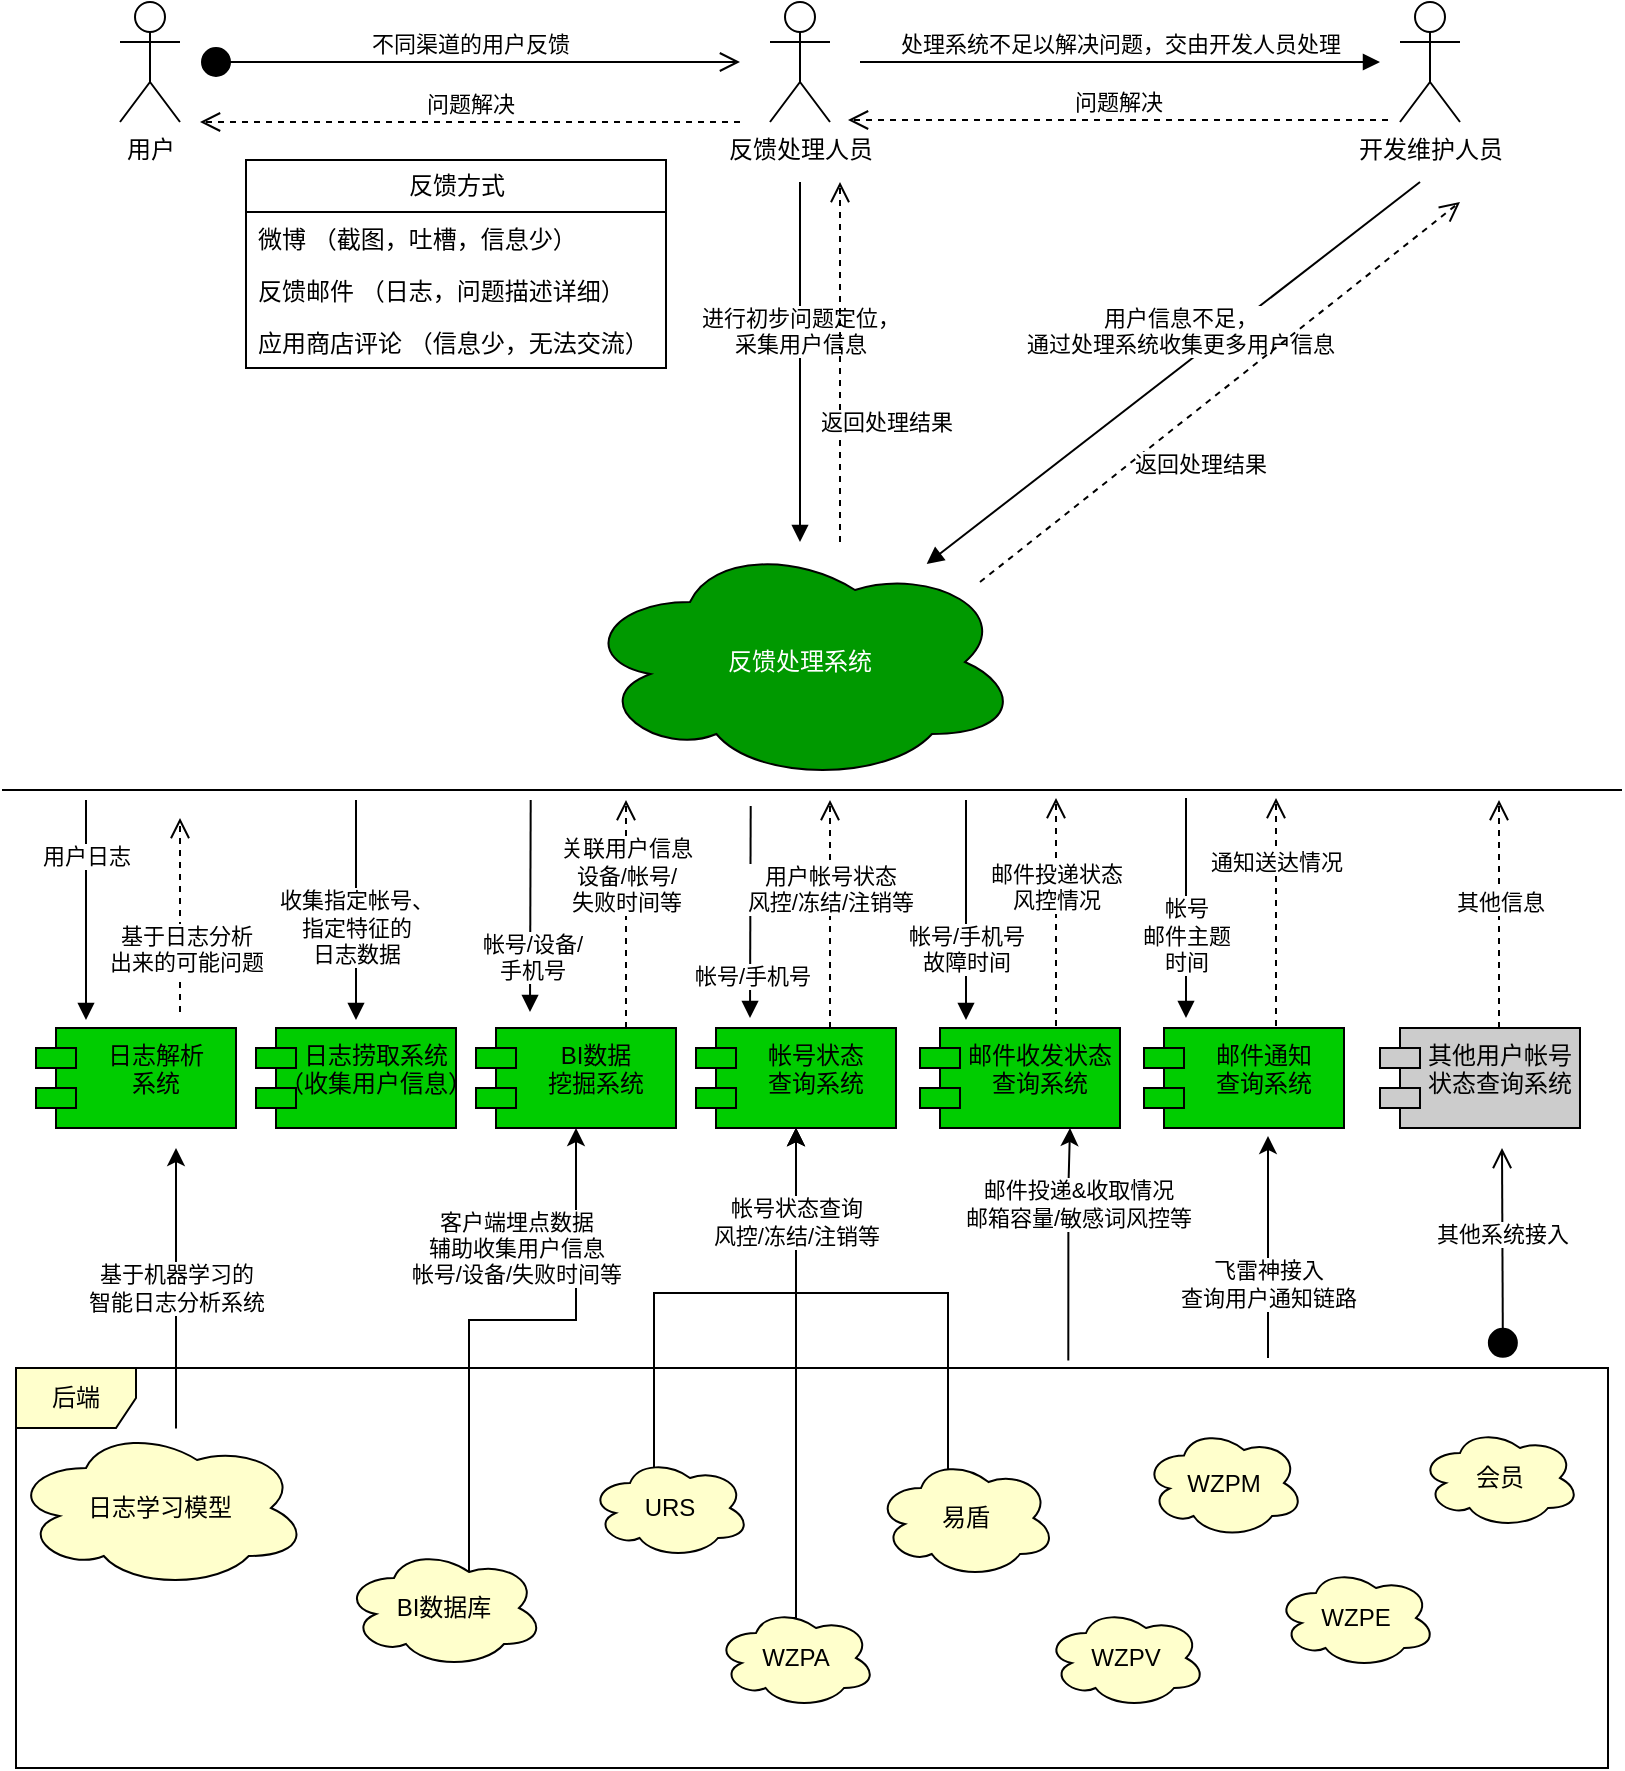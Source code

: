 <mxfile version="20.8.13" type="github">
  <diagram name="第 1 页" id="ruXOiJjdGdF3Hx12QbZb">
    <mxGraphModel dx="1314" dy="793" grid="1" gridSize="10" guides="1" tooltips="1" connect="1" arrows="1" fold="1" page="1" pageScale="1" pageWidth="827" pageHeight="1169" math="0" shadow="0">
      <root>
        <mxCell id="0" />
        <mxCell id="1" parent="0" />
        <mxCell id="ALxXaVIujOZm-B5D7-fG-77" value="后端" style="shape=umlFrame;whiteSpace=wrap;html=1;fontColor=#000000;fillColor=#FFFFCC;" vertex="1" parent="1">
          <mxGeometry x="15" y="724" width="796" height="200" as="geometry" />
        </mxCell>
        <mxCell id="ALxXaVIujOZm-B5D7-fG-1" value="用户" style="shape=umlActor;verticalLabelPosition=bottom;verticalAlign=top;html=1;" vertex="1" parent="1">
          <mxGeometry x="67" y="41" width="30" height="60" as="geometry" />
        </mxCell>
        <mxCell id="ALxXaVIujOZm-B5D7-fG-2" value="反馈处理系统" style="ellipse;shape=cloud;whiteSpace=wrap;html=1;align=center;fillColor=#009900;fontColor=#FFFFFF;" vertex="1" parent="1">
          <mxGeometry x="297" y="311" width="220" height="120" as="geometry" />
        </mxCell>
        <mxCell id="ALxXaVIujOZm-B5D7-fG-4" value="开发维护人员" style="shape=umlActor;verticalLabelPosition=bottom;verticalAlign=top;html=1;" vertex="1" parent="1">
          <mxGeometry x="707" y="41" width="30" height="60" as="geometry" />
        </mxCell>
        <mxCell id="ALxXaVIujOZm-B5D7-fG-11" value="反馈处理人员" style="shape=umlActor;verticalLabelPosition=bottom;verticalAlign=top;html=1;" vertex="1" parent="1">
          <mxGeometry x="392" y="41" width="30" height="60" as="geometry" />
        </mxCell>
        <mxCell id="ALxXaVIujOZm-B5D7-fG-12" value="不同渠道的用户反馈" style="html=1;verticalAlign=bottom;startArrow=circle;startFill=1;endArrow=open;startSize=6;endSize=8;rounded=0;" edge="1" parent="1">
          <mxGeometry width="80" relative="1" as="geometry">
            <mxPoint x="107" y="71" as="sourcePoint" />
            <mxPoint x="377" y="71" as="targetPoint" />
          </mxGeometry>
        </mxCell>
        <mxCell id="ALxXaVIujOZm-B5D7-fG-13" value="进行初步问题定位，&lt;br&gt;采集用户信息" style="html=1;verticalAlign=bottom;endArrow=block;rounded=0;" edge="1" parent="1" target="ALxXaVIujOZm-B5D7-fG-2">
          <mxGeometry width="80" relative="1" as="geometry">
            <mxPoint x="407" y="131" as="sourcePoint" />
            <mxPoint x="467" y="151" as="targetPoint" />
            <mxPoint as="offset" />
          </mxGeometry>
        </mxCell>
        <mxCell id="ALxXaVIujOZm-B5D7-fG-15" value="返回处理结果" style="html=1;verticalAlign=bottom;endArrow=open;dashed=1;endSize=8;rounded=0;" edge="1" parent="1">
          <mxGeometry x="-0.433" y="-23" relative="1" as="geometry">
            <mxPoint x="427" y="311" as="sourcePoint" />
            <mxPoint x="427" y="131" as="targetPoint" />
            <Array as="points">
              <mxPoint x="427" y="281" />
              <mxPoint x="427" y="221" />
            </Array>
            <mxPoint as="offset" />
          </mxGeometry>
        </mxCell>
        <mxCell id="ALxXaVIujOZm-B5D7-fG-16" value="问题解决" style="html=1;verticalAlign=bottom;endArrow=open;dashed=1;endSize=8;rounded=0;" edge="1" parent="1">
          <mxGeometry relative="1" as="geometry">
            <mxPoint x="377" y="101" as="sourcePoint" />
            <mxPoint x="107" y="101" as="targetPoint" />
          </mxGeometry>
        </mxCell>
        <mxCell id="ALxXaVIujOZm-B5D7-fG-17" value="问题解决" style="html=1;verticalAlign=bottom;endArrow=open;dashed=1;endSize=8;rounded=0;" edge="1" parent="1">
          <mxGeometry relative="1" as="geometry">
            <mxPoint x="701" y="100" as="sourcePoint" />
            <mxPoint x="431" y="100" as="targetPoint" />
          </mxGeometry>
        </mxCell>
        <mxCell id="ALxXaVIujOZm-B5D7-fG-20" value="处理系统不足以解决问题，交由开发人员处理" style="html=1;verticalAlign=bottom;endArrow=block;rounded=0;" edge="1" parent="1">
          <mxGeometry width="80" relative="1" as="geometry">
            <mxPoint x="437" y="71" as="sourcePoint" />
            <mxPoint x="697" y="71" as="targetPoint" />
          </mxGeometry>
        </mxCell>
        <mxCell id="ALxXaVIujOZm-B5D7-fG-22" value="用户信息不足，&lt;br&gt;通过处理系统收集更多用户信息" style="html=1;verticalAlign=bottom;endArrow=block;rounded=0;" edge="1" parent="1" target="ALxXaVIujOZm-B5D7-fG-2">
          <mxGeometry x="-0.038" y="-2" width="80" relative="1" as="geometry">
            <mxPoint x="717" y="131" as="sourcePoint" />
            <mxPoint x="797" y="141" as="targetPoint" />
            <mxPoint as="offset" />
          </mxGeometry>
        </mxCell>
        <mxCell id="ALxXaVIujOZm-B5D7-fG-24" value="返回处理结果" style="html=1;verticalAlign=bottom;endArrow=open;dashed=1;endSize=8;rounded=0;" edge="1" parent="1">
          <mxGeometry x="-0.234" y="-29" relative="1" as="geometry">
            <mxPoint x="497" y="331" as="sourcePoint" />
            <mxPoint x="737" y="141" as="targetPoint" />
            <mxPoint as="offset" />
          </mxGeometry>
        </mxCell>
        <mxCell id="ALxXaVIujOZm-B5D7-fG-29" value="" style="line;strokeWidth=1;fillColor=none;align=left;verticalAlign=middle;spacingTop=-1;spacingLeft=3;spacingRight=3;rotatable=0;labelPosition=right;points=[];portConstraint=eastwest;strokeColor=inherit;" vertex="1" parent="1">
          <mxGeometry x="8" y="431" width="810" height="8" as="geometry" />
        </mxCell>
        <mxCell id="ALxXaVIujOZm-B5D7-fG-31" value="日志解析&#xa;系统" style="shape=module;align=left;spacingLeft=20;align=center;verticalAlign=top;fillColor=#00CC00;" vertex="1" parent="1">
          <mxGeometry x="25" y="554" width="100" height="50" as="geometry" />
        </mxCell>
        <mxCell id="ALxXaVIujOZm-B5D7-fG-32" value="日志捞取系统&#xa;（收集用户信息）" style="shape=module;align=left;spacingLeft=20;align=center;verticalAlign=top;fillColor=#00CC00;" vertex="1" parent="1">
          <mxGeometry x="135" y="554" width="100" height="50" as="geometry" />
        </mxCell>
        <mxCell id="ALxXaVIujOZm-B5D7-fG-33" value="BI数据&#xa;挖掘系统" style="shape=module;align=left;spacingLeft=20;align=center;verticalAlign=top;fillColor=#00CC00;" vertex="1" parent="1">
          <mxGeometry x="245" y="554" width="100" height="50" as="geometry" />
        </mxCell>
        <mxCell id="ALxXaVIujOZm-B5D7-fG-34" value="帐号状态&#xa;查询系统" style="shape=module;align=left;spacingLeft=20;align=center;verticalAlign=top;fillColor=#00CC00;" vertex="1" parent="1">
          <mxGeometry x="355" y="554" width="100" height="50" as="geometry" />
        </mxCell>
        <mxCell id="ALxXaVIujOZm-B5D7-fG-35" value="邮件收发状态&#xa;查询系统" style="shape=module;align=left;spacingLeft=20;align=center;verticalAlign=top;fillColor=#00CC00;" vertex="1" parent="1">
          <mxGeometry x="467" y="554" width="100" height="50" as="geometry" />
        </mxCell>
        <mxCell id="ALxXaVIujOZm-B5D7-fG-36" value="邮件通知&#xa;查询系统" style="shape=module;align=left;spacingLeft=20;align=center;verticalAlign=top;fillColor=#00CC00;" vertex="1" parent="1">
          <mxGeometry x="579" y="554" width="100" height="50" as="geometry" />
        </mxCell>
        <mxCell id="ALxXaVIujOZm-B5D7-fG-37" value="其他用户帐号&#xa;状态查询系统" style="shape=module;align=left;spacingLeft=20;align=center;verticalAlign=top;fillColor=#CCCCCC;" vertex="1" parent="1">
          <mxGeometry x="697" y="554" width="100" height="50" as="geometry" />
        </mxCell>
        <mxCell id="ALxXaVIujOZm-B5D7-fG-43" value="反馈方式" style="swimlane;fontStyle=0;childLayout=stackLayout;horizontal=1;startSize=26;fillColor=none;horizontalStack=0;resizeParent=1;resizeParentMax=0;resizeLast=0;collapsible=1;marginBottom=0;html=1;fontColor=#000000;" vertex="1" parent="1">
          <mxGeometry x="130" y="120" width="210" height="104" as="geometry">
            <mxRectangle x="40" y="130" width="90" height="30" as="alternateBounds" />
          </mxGeometry>
        </mxCell>
        <mxCell id="ALxXaVIujOZm-B5D7-fG-44" value="微博 （截图，吐槽，信息少）" style="text;strokeColor=none;fillColor=none;align=left;verticalAlign=top;spacingLeft=4;spacingRight=4;overflow=hidden;rotatable=0;points=[[0,0.5],[1,0.5]];portConstraint=eastwest;whiteSpace=wrap;html=1;fontColor=#000000;" vertex="1" parent="ALxXaVIujOZm-B5D7-fG-43">
          <mxGeometry y="26" width="210" height="26" as="geometry" />
        </mxCell>
        <mxCell id="ALxXaVIujOZm-B5D7-fG-45" value="反馈邮件 （日志，问题描述详细）" style="text;strokeColor=none;fillColor=none;align=left;verticalAlign=top;spacingLeft=4;spacingRight=4;overflow=hidden;rotatable=0;points=[[0,0.5],[1,0.5]];portConstraint=eastwest;whiteSpace=wrap;html=1;fontColor=#000000;" vertex="1" parent="ALxXaVIujOZm-B5D7-fG-43">
          <mxGeometry y="52" width="210" height="26" as="geometry" />
        </mxCell>
        <mxCell id="ALxXaVIujOZm-B5D7-fG-46" value="应用商店评论 （信息少，无法交流）" style="text;strokeColor=none;fillColor=none;align=left;verticalAlign=top;spacingLeft=4;spacingRight=4;overflow=hidden;rotatable=0;points=[[0,0.5],[1,0.5]];portConstraint=eastwest;whiteSpace=wrap;html=1;fontColor=#000000;" vertex="1" parent="ALxXaVIujOZm-B5D7-fG-43">
          <mxGeometry y="78" width="210" height="26" as="geometry" />
        </mxCell>
        <mxCell id="ALxXaVIujOZm-B5D7-fG-68" value="客户端埋点数据&lt;br&gt;辅助收集用户信息&lt;br&gt;帐号/设备/失败时间等" style="edgeStyle=orthogonalEdgeStyle;rounded=0;orthogonalLoop=1;jettySize=auto;html=1;exitX=0.625;exitY=0.2;exitDx=0;exitDy=0;exitPerimeter=0;entryX=0.5;entryY=1;entryDx=0;entryDy=0;fontColor=#000000;" edge="1" parent="1" source="ALxXaVIujOZm-B5D7-fG-53" target="ALxXaVIujOZm-B5D7-fG-33">
          <mxGeometry x="0.564" y="30" relative="1" as="geometry">
            <Array as="points">
              <mxPoint x="242" y="700" />
              <mxPoint x="295" y="700" />
            </Array>
            <mxPoint as="offset" />
          </mxGeometry>
        </mxCell>
        <mxCell id="ALxXaVIujOZm-B5D7-fG-53" value="BI数据库" style="ellipse;shape=cloud;whiteSpace=wrap;html=1;align=center;fontColor=#000000;fillColor=#FFFFCC;" vertex="1" parent="1">
          <mxGeometry x="179" y="814" width="100" height="60" as="geometry" />
        </mxCell>
        <mxCell id="ALxXaVIujOZm-B5D7-fG-67" value="基于机器学习的&lt;br&gt;智能日志分析系统" style="edgeStyle=orthogonalEdgeStyle;rounded=0;orthogonalLoop=1;jettySize=auto;html=1;fontColor=#000000;" edge="1" parent="1" source="ALxXaVIujOZm-B5D7-fG-54">
          <mxGeometry relative="1" as="geometry">
            <mxPoint x="95" y="614" as="targetPoint" />
            <Array as="points">
              <mxPoint x="95" y="614" />
            </Array>
          </mxGeometry>
        </mxCell>
        <mxCell id="ALxXaVIujOZm-B5D7-fG-54" value="日志学习模型" style="ellipse;shape=cloud;whiteSpace=wrap;html=1;align=center;fontColor=#000000;fillColor=#FFFFCC;" vertex="1" parent="1">
          <mxGeometry x="13" y="754" width="148" height="80" as="geometry" />
        </mxCell>
        <mxCell id="ALxXaVIujOZm-B5D7-fG-75" style="edgeStyle=orthogonalEdgeStyle;rounded=0;orthogonalLoop=1;jettySize=auto;html=1;exitX=0.4;exitY=0.1;exitDx=0;exitDy=0;exitPerimeter=0;entryX=0.5;entryY=1;entryDx=0;entryDy=0;fontColor=#000000;" edge="1" parent="1" source="ALxXaVIujOZm-B5D7-fG-57" target="ALxXaVIujOZm-B5D7-fG-34">
          <mxGeometry relative="1" as="geometry" />
        </mxCell>
        <mxCell id="ALxXaVIujOZm-B5D7-fG-57" value="易盾" style="ellipse;shape=cloud;whiteSpace=wrap;html=1;align=center;fontColor=#000000;fillColor=#FFFFCC;" vertex="1" parent="1">
          <mxGeometry x="445" y="769" width="90" height="60" as="geometry" />
        </mxCell>
        <mxCell id="ALxXaVIujOZm-B5D7-fG-73" style="edgeStyle=orthogonalEdgeStyle;rounded=0;orthogonalLoop=1;jettySize=auto;html=1;entryX=0.75;entryY=1;entryDx=0;entryDy=0;fontColor=#000000;exitX=0.661;exitY=-0.019;exitDx=0;exitDy=0;exitPerimeter=0;" edge="1" parent="1" source="ALxXaVIujOZm-B5D7-fG-77" target="ALxXaVIujOZm-B5D7-fG-35">
          <mxGeometry relative="1" as="geometry">
            <mxPoint x="542" y="714" as="sourcePoint" />
            <Array as="points">
              <mxPoint x="541" y="634" />
            </Array>
          </mxGeometry>
        </mxCell>
        <mxCell id="ALxXaVIujOZm-B5D7-fG-81" value="邮件投递&amp;amp;收取情况&lt;br&gt;邮箱容量/敏感词风控等" style="edgeLabel;html=1;align=center;verticalAlign=middle;resizable=0;points=[];fontColor=#000000;" vertex="1" connectable="0" parent="ALxXaVIujOZm-B5D7-fG-73">
          <mxGeometry x="0.344" y="1" relative="1" as="geometry">
            <mxPoint x="6" as="offset" />
          </mxGeometry>
        </mxCell>
        <mxCell id="ALxXaVIujOZm-B5D7-fG-58" value="WZPM" style="ellipse;shape=cloud;whiteSpace=wrap;html=1;align=center;fontColor=#000000;fillColor=#FFFFCC;" vertex="1" parent="1">
          <mxGeometry x="579" y="754" width="80" height="55" as="geometry" />
        </mxCell>
        <mxCell id="ALxXaVIujOZm-B5D7-fG-72" style="edgeStyle=orthogonalEdgeStyle;rounded=0;orthogonalLoop=1;jettySize=auto;html=1;exitX=0.4;exitY=0.1;exitDx=0;exitDy=0;exitPerimeter=0;entryX=0.5;entryY=1;entryDx=0;entryDy=0;fontColor=#000000;" edge="1" parent="1" source="ALxXaVIujOZm-B5D7-fG-59" target="ALxXaVIujOZm-B5D7-fG-34">
          <mxGeometry relative="1" as="geometry">
            <Array as="points">
              <mxPoint x="405" y="849" />
            </Array>
          </mxGeometry>
        </mxCell>
        <mxCell id="ALxXaVIujOZm-B5D7-fG-59" value="WZPA" style="ellipse;shape=cloud;whiteSpace=wrap;html=1;align=center;fontColor=#000000;fillColor=#FFFFCC;" vertex="1" parent="1">
          <mxGeometry x="365" y="844" width="80" height="50" as="geometry" />
        </mxCell>
        <mxCell id="ALxXaVIujOZm-B5D7-fG-76" style="edgeStyle=orthogonalEdgeStyle;rounded=0;orthogonalLoop=1;jettySize=auto;html=1;fontColor=#000000;" edge="1" parent="1">
          <mxGeometry relative="1" as="geometry">
            <mxPoint x="641" y="714" as="sourcePoint" />
            <mxPoint x="641" y="608" as="targetPoint" />
            <Array as="points">
              <mxPoint x="641" y="719" />
            </Array>
          </mxGeometry>
        </mxCell>
        <mxCell id="ALxXaVIujOZm-B5D7-fG-80" value="飞雷神接入&lt;br&gt;查询用户通知链路" style="edgeLabel;html=1;align=center;verticalAlign=middle;resizable=0;points=[];fontColor=#000000;" vertex="1" connectable="0" parent="ALxXaVIujOZm-B5D7-fG-76">
          <mxGeometry x="0.348" relative="1" as="geometry">
            <mxPoint y="36" as="offset" />
          </mxGeometry>
        </mxCell>
        <mxCell id="ALxXaVIujOZm-B5D7-fG-60" value="WZPE" style="ellipse;shape=cloud;whiteSpace=wrap;html=1;align=center;fontColor=#000000;fillColor=#FFFFCC;" vertex="1" parent="1">
          <mxGeometry x="645" y="824" width="80" height="50" as="geometry" />
        </mxCell>
        <mxCell id="ALxXaVIujOZm-B5D7-fG-69" value="帐号状态查询&lt;br&gt;风控/冻结/注销等" style="edgeStyle=orthogonalEdgeStyle;rounded=0;orthogonalLoop=1;jettySize=auto;html=1;exitX=0.4;exitY=0.1;exitDx=0;exitDy=0;exitPerimeter=0;entryX=0.5;entryY=1;entryDx=0;entryDy=0;fontColor=#000000;" edge="1" parent="1" source="ALxXaVIujOZm-B5D7-fG-56" target="ALxXaVIujOZm-B5D7-fG-34">
          <mxGeometry x="0.61" relative="1" as="geometry">
            <mxPoint as="offset" />
          </mxGeometry>
        </mxCell>
        <mxCell id="ALxXaVIujOZm-B5D7-fG-56" value="URS" style="ellipse;shape=cloud;whiteSpace=wrap;html=1;align=center;fontColor=#000000;fillColor=#FFFFCC;" vertex="1" parent="1">
          <mxGeometry x="302" y="769" width="80" height="50" as="geometry" />
        </mxCell>
        <mxCell id="ALxXaVIujOZm-B5D7-fG-79" value="其他系统接入" style="html=1;verticalAlign=bottom;startArrow=circle;startFill=1;endArrow=open;startSize=6;endSize=8;rounded=0;fontColor=#000000;exitX=0.934;exitY=-0.023;exitDx=0;exitDy=0;exitPerimeter=0;" edge="1" parent="1" source="ALxXaVIujOZm-B5D7-fG-77">
          <mxGeometry x="0.001" width="80" relative="1" as="geometry">
            <mxPoint x="755" y="704" as="sourcePoint" />
            <mxPoint x="758" y="614" as="targetPoint" />
            <mxPoint as="offset" />
          </mxGeometry>
        </mxCell>
        <mxCell id="ALxXaVIujOZm-B5D7-fG-83" value="用户日志" style="html=1;verticalAlign=bottom;endArrow=block;rounded=0;fontColor=#000000;" edge="1" parent="1">
          <mxGeometry x="-0.333" width="80" relative="1" as="geometry">
            <mxPoint x="50" y="440" as="sourcePoint" />
            <mxPoint x="50" y="550" as="targetPoint" />
            <mxPoint as="offset" />
          </mxGeometry>
        </mxCell>
        <mxCell id="ALxXaVIujOZm-B5D7-fG-84" value="基于日志分析&lt;br&gt;出来的可能问题" style="html=1;verticalAlign=bottom;endArrow=open;dashed=1;endSize=8;rounded=0;fontColor=#000000;" edge="1" parent="1">
          <mxGeometry x="-0.67" y="-3" relative="1" as="geometry">
            <mxPoint x="97" y="546" as="sourcePoint" />
            <mxPoint x="97" y="449" as="targetPoint" />
            <mxPoint as="offset" />
          </mxGeometry>
        </mxCell>
        <mxCell id="ALxXaVIujOZm-B5D7-fG-85" value="收集指定帐号、&lt;br&gt;指定特征的&lt;br&gt;日志数据" style="html=1;verticalAlign=bottom;endArrow=block;rounded=0;fontColor=#000000;" edge="1" parent="1">
          <mxGeometry x="0.556" width="80" relative="1" as="geometry">
            <mxPoint x="185" y="440" as="sourcePoint" />
            <mxPoint x="185" y="550" as="targetPoint" />
            <mxPoint as="offset" />
          </mxGeometry>
        </mxCell>
        <mxCell id="ALxXaVIujOZm-B5D7-fG-86" value="帐号/设备/&lt;br&gt;手机号" style="html=1;verticalAlign=bottom;endArrow=block;rounded=0;fontColor=#000000;exitX=0.335;exitY=1.125;exitDx=0;exitDy=0;exitPerimeter=0;" edge="1" parent="1">
          <mxGeometry x="0.778" y="1" width="80" relative="1" as="geometry">
            <mxPoint x="272.35" y="440" as="sourcePoint" />
            <mxPoint x="272" y="546" as="targetPoint" />
            <mxPoint as="offset" />
          </mxGeometry>
        </mxCell>
        <mxCell id="ALxXaVIujOZm-B5D7-fG-87" value="关联用户信息&lt;br&gt;设备/帐号/&lt;br&gt;失败时间等" style="html=1;verticalAlign=bottom;endArrow=open;dashed=1;endSize=8;rounded=0;fontColor=#000000;" edge="1" parent="1">
          <mxGeometry x="-0.053" relative="1" as="geometry">
            <mxPoint x="320" y="554" as="sourcePoint" />
            <mxPoint x="320" y="440" as="targetPoint" />
            <mxPoint as="offset" />
          </mxGeometry>
        </mxCell>
        <mxCell id="ALxXaVIujOZm-B5D7-fG-88" value="帐号/手机号" style="html=1;verticalAlign=bottom;endArrow=block;rounded=0;fontColor=#000000;exitX=0.335;exitY=1.125;exitDx=0;exitDy=0;exitPerimeter=0;" edge="1" parent="1">
          <mxGeometry x="0.778" y="1" width="80" relative="1" as="geometry">
            <mxPoint x="382.35" y="443" as="sourcePoint" />
            <mxPoint x="382" y="549" as="targetPoint" />
            <mxPoint as="offset" />
          </mxGeometry>
        </mxCell>
        <mxCell id="ALxXaVIujOZm-B5D7-fG-89" value="用户帐号状态&lt;br&gt;风控/冻结/注销等" style="html=1;verticalAlign=bottom;endArrow=open;dashed=1;endSize=8;rounded=0;fontColor=#000000;" edge="1" parent="1">
          <mxGeometry x="-0.053" relative="1" as="geometry">
            <mxPoint x="422" y="554" as="sourcePoint" />
            <mxPoint x="422" y="440" as="targetPoint" />
            <mxPoint as="offset" />
          </mxGeometry>
        </mxCell>
        <mxCell id="ALxXaVIujOZm-B5D7-fG-90" value="帐号/手机号&lt;br&gt;故障时间" style="html=1;verticalAlign=bottom;endArrow=block;rounded=0;fontColor=#000000;" edge="1" parent="1">
          <mxGeometry x="0.636" width="80" relative="1" as="geometry">
            <mxPoint x="490" y="440" as="sourcePoint" />
            <mxPoint x="490" y="550" as="targetPoint" />
            <mxPoint as="offset" />
          </mxGeometry>
        </mxCell>
        <mxCell id="ALxXaVIujOZm-B5D7-fG-91" value="邮件投递状态&lt;br&gt;风控情况" style="html=1;verticalAlign=bottom;endArrow=open;dashed=1;endSize=8;rounded=0;fontColor=#000000;" edge="1" parent="1">
          <mxGeometry x="-0.053" relative="1" as="geometry">
            <mxPoint x="535" y="553" as="sourcePoint" />
            <mxPoint x="535" y="439" as="targetPoint" />
            <mxPoint as="offset" />
          </mxGeometry>
        </mxCell>
        <mxCell id="ALxXaVIujOZm-B5D7-fG-92" value="帐号&lt;br&gt;邮件主题&lt;br&gt;时间" style="html=1;verticalAlign=bottom;endArrow=block;rounded=0;fontColor=#000000;" edge="1" parent="1">
          <mxGeometry x="0.654" width="80" relative="1" as="geometry">
            <mxPoint x="600" y="439" as="sourcePoint" />
            <mxPoint x="600" y="549" as="targetPoint" />
            <mxPoint as="offset" />
          </mxGeometry>
        </mxCell>
        <mxCell id="ALxXaVIujOZm-B5D7-fG-94" value="通知送达情况" style="html=1;verticalAlign=bottom;endArrow=open;dashed=1;endSize=8;rounded=0;fontColor=#000000;" edge="1" parent="1">
          <mxGeometry x="0.281" relative="1" as="geometry">
            <mxPoint x="645" y="553" as="sourcePoint" />
            <mxPoint x="645" y="439" as="targetPoint" />
            <mxPoint as="offset" />
          </mxGeometry>
        </mxCell>
        <mxCell id="ALxXaVIujOZm-B5D7-fG-95" value="WZPV" style="ellipse;shape=cloud;whiteSpace=wrap;html=1;align=center;fontColor=#000000;fillColor=#FFFFCC;" vertex="1" parent="1">
          <mxGeometry x="530" y="844" width="80" height="50" as="geometry" />
        </mxCell>
        <mxCell id="ALxXaVIujOZm-B5D7-fG-97" value="会员" style="ellipse;shape=cloud;whiteSpace=wrap;html=1;align=center;fontColor=#000000;fillColor=#FFFFCC;" vertex="1" parent="1">
          <mxGeometry x="717" y="754" width="80" height="50" as="geometry" />
        </mxCell>
        <mxCell id="ALxXaVIujOZm-B5D7-fG-99" value="其他信息" style="html=1;verticalAlign=bottom;endArrow=open;dashed=1;endSize=8;rounded=0;fontColor=#000000;" edge="1" parent="1">
          <mxGeometry x="-0.053" relative="1" as="geometry">
            <mxPoint x="756.5" y="554" as="sourcePoint" />
            <mxPoint x="756.5" y="440" as="targetPoint" />
            <mxPoint as="offset" />
          </mxGeometry>
        </mxCell>
      </root>
    </mxGraphModel>
  </diagram>
</mxfile>
